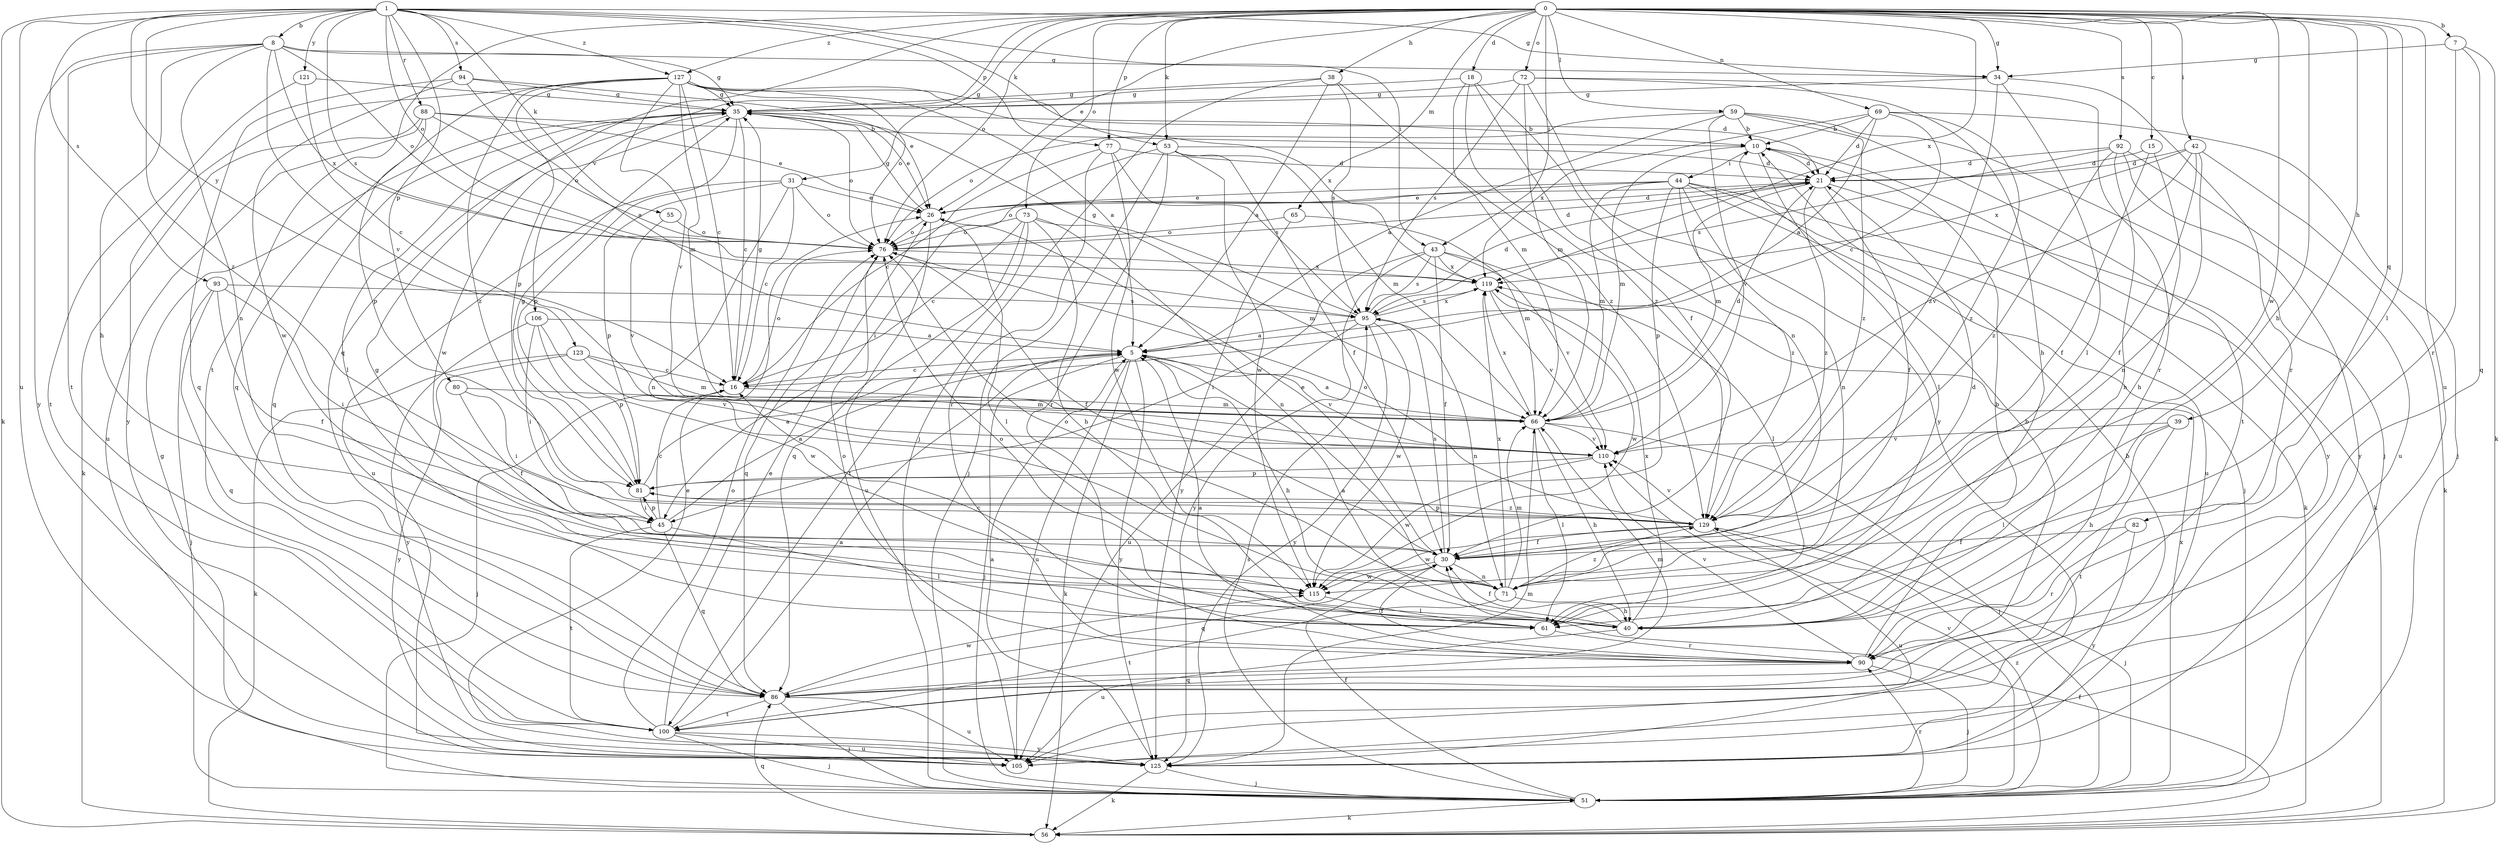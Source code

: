 strict digraph  {
0;
1;
5;
7;
8;
10;
15;
16;
18;
21;
26;
30;
31;
34;
35;
38;
39;
40;
42;
43;
44;
45;
51;
53;
55;
56;
59;
61;
65;
66;
69;
71;
72;
73;
76;
77;
80;
81;
82;
86;
88;
90;
92;
93;
94;
95;
100;
105;
106;
110;
115;
119;
121;
123;
125;
127;
129;
0 -> 7  [label=b];
0 -> 15  [label=c];
0 -> 18  [label=d];
0 -> 26  [label=e];
0 -> 31  [label=g];
0 -> 34  [label=g];
0 -> 38  [label=h];
0 -> 39  [label=h];
0 -> 40  [label=h];
0 -> 42  [label=i];
0 -> 43  [label=i];
0 -> 53  [label=k];
0 -> 59  [label=l];
0 -> 61  [label=l];
0 -> 65  [label=m];
0 -> 69  [label=n];
0 -> 72  [label=o];
0 -> 73  [label=o];
0 -> 76  [label=o];
0 -> 77  [label=p];
0 -> 82  [label=q];
0 -> 86  [label=q];
0 -> 92  [label=s];
0 -> 100  [label=t];
0 -> 105  [label=u];
0 -> 106  [label=v];
0 -> 115  [label=w];
0 -> 119  [label=x];
0 -> 127  [label=z];
1 -> 8  [label=b];
1 -> 34  [label=g];
1 -> 43  [label=i];
1 -> 53  [label=k];
1 -> 55  [label=k];
1 -> 56  [label=k];
1 -> 76  [label=o];
1 -> 77  [label=p];
1 -> 80  [label=p];
1 -> 88  [label=r];
1 -> 93  [label=s];
1 -> 94  [label=s];
1 -> 95  [label=s];
1 -> 105  [label=u];
1 -> 121  [label=y];
1 -> 123  [label=y];
1 -> 127  [label=z];
1 -> 129  [label=z];
5 -> 16  [label=c];
5 -> 40  [label=h];
5 -> 51  [label=j];
5 -> 56  [label=k];
5 -> 105  [label=u];
5 -> 110  [label=v];
5 -> 125  [label=y];
7 -> 34  [label=g];
7 -> 56  [label=k];
7 -> 86  [label=q];
7 -> 90  [label=r];
8 -> 34  [label=g];
8 -> 35  [label=g];
8 -> 40  [label=h];
8 -> 71  [label=n];
8 -> 76  [label=o];
8 -> 100  [label=t];
8 -> 110  [label=v];
8 -> 119  [label=x];
8 -> 125  [label=y];
10 -> 21  [label=d];
10 -> 44  [label=i];
10 -> 61  [label=l];
10 -> 66  [label=m];
10 -> 125  [label=y];
15 -> 21  [label=d];
15 -> 30  [label=f];
15 -> 40  [label=h];
16 -> 35  [label=g];
16 -> 51  [label=j];
16 -> 66  [label=m];
16 -> 76  [label=o];
18 -> 30  [label=f];
18 -> 35  [label=g];
18 -> 66  [label=m];
18 -> 71  [label=n];
18 -> 129  [label=z];
21 -> 26  [label=e];
21 -> 30  [label=f];
21 -> 56  [label=k];
21 -> 66  [label=m];
21 -> 129  [label=z];
26 -> 21  [label=d];
26 -> 35  [label=g];
26 -> 61  [label=l];
26 -> 76  [label=o];
26 -> 105  [label=u];
30 -> 26  [label=e];
30 -> 71  [label=n];
30 -> 86  [label=q];
30 -> 95  [label=s];
30 -> 115  [label=w];
31 -> 16  [label=c];
31 -> 26  [label=e];
31 -> 71  [label=n];
31 -> 76  [label=o];
31 -> 81  [label=p];
31 -> 105  [label=u];
34 -> 35  [label=g];
34 -> 61  [label=l];
34 -> 90  [label=r];
34 -> 129  [label=z];
35 -> 10  [label=b];
35 -> 16  [label=c];
35 -> 26  [label=e];
35 -> 61  [label=l];
35 -> 76  [label=o];
35 -> 81  [label=p];
35 -> 86  [label=q];
35 -> 115  [label=w];
38 -> 5  [label=a];
38 -> 35  [label=g];
38 -> 51  [label=j];
38 -> 95  [label=s];
38 -> 129  [label=z];
39 -> 40  [label=h];
39 -> 61  [label=l];
39 -> 100  [label=t];
39 -> 110  [label=v];
40 -> 5  [label=a];
40 -> 30  [label=f];
40 -> 35  [label=g];
40 -> 105  [label=u];
40 -> 119  [label=x];
42 -> 21  [label=d];
42 -> 30  [label=f];
42 -> 56  [label=k];
42 -> 71  [label=n];
42 -> 110  [label=v];
42 -> 119  [label=x];
43 -> 30  [label=f];
43 -> 45  [label=i];
43 -> 61  [label=l];
43 -> 95  [label=s];
43 -> 110  [label=v];
43 -> 119  [label=x];
43 -> 125  [label=y];
44 -> 26  [label=e];
44 -> 51  [label=j];
44 -> 56  [label=k];
44 -> 66  [label=m];
44 -> 71  [label=n];
44 -> 76  [label=o];
44 -> 81  [label=p];
44 -> 105  [label=u];
44 -> 129  [label=z];
45 -> 5  [label=a];
45 -> 16  [label=c];
45 -> 61  [label=l];
45 -> 81  [label=p];
45 -> 86  [label=q];
45 -> 100  [label=t];
51 -> 30  [label=f];
51 -> 35  [label=g];
51 -> 56  [label=k];
51 -> 90  [label=r];
51 -> 95  [label=s];
51 -> 110  [label=v];
51 -> 119  [label=x];
51 -> 129  [label=z];
53 -> 21  [label=d];
53 -> 30  [label=f];
53 -> 45  [label=i];
53 -> 51  [label=j];
53 -> 66  [label=m];
53 -> 90  [label=r];
53 -> 115  [label=w];
55 -> 76  [label=o];
55 -> 110  [label=v];
56 -> 30  [label=f];
56 -> 86  [label=q];
59 -> 5  [label=a];
59 -> 10  [label=b];
59 -> 51  [label=j];
59 -> 76  [label=o];
59 -> 100  [label=t];
59 -> 110  [label=v];
59 -> 129  [label=z];
61 -> 16  [label=c];
61 -> 76  [label=o];
61 -> 90  [label=r];
65 -> 66  [label=m];
65 -> 76  [label=o];
65 -> 125  [label=y];
66 -> 5  [label=a];
66 -> 21  [label=d];
66 -> 40  [label=h];
66 -> 51  [label=j];
66 -> 61  [label=l];
66 -> 110  [label=v];
66 -> 119  [label=x];
69 -> 5  [label=a];
69 -> 10  [label=b];
69 -> 16  [label=c];
69 -> 21  [label=d];
69 -> 51  [label=j];
69 -> 119  [label=x];
69 -> 129  [label=z];
71 -> 21  [label=d];
71 -> 40  [label=h];
71 -> 66  [label=m];
71 -> 76  [label=o];
71 -> 100  [label=t];
71 -> 119  [label=x];
71 -> 129  [label=z];
72 -> 35  [label=g];
72 -> 40  [label=h];
72 -> 66  [label=m];
72 -> 90  [label=r];
72 -> 95  [label=s];
72 -> 125  [label=y];
73 -> 16  [label=c];
73 -> 40  [label=h];
73 -> 66  [label=m];
73 -> 71  [label=n];
73 -> 76  [label=o];
73 -> 86  [label=q];
73 -> 100  [label=t];
76 -> 21  [label=d];
76 -> 30  [label=f];
76 -> 86  [label=q];
76 -> 119  [label=x];
77 -> 16  [label=c];
77 -> 21  [label=d];
77 -> 90  [label=r];
77 -> 95  [label=s];
77 -> 115  [label=w];
80 -> 30  [label=f];
80 -> 45  [label=i];
80 -> 66  [label=m];
81 -> 5  [label=a];
81 -> 35  [label=g];
81 -> 45  [label=i];
81 -> 129  [label=z];
82 -> 30  [label=f];
82 -> 90  [label=r];
82 -> 125  [label=y];
86 -> 10  [label=b];
86 -> 51  [label=j];
86 -> 66  [label=m];
86 -> 100  [label=t];
86 -> 105  [label=u];
86 -> 115  [label=w];
88 -> 10  [label=b];
88 -> 26  [label=e];
88 -> 56  [label=k];
88 -> 76  [label=o];
88 -> 81  [label=p];
88 -> 105  [label=u];
90 -> 5  [label=a];
90 -> 10  [label=b];
90 -> 30  [label=f];
90 -> 51  [label=j];
90 -> 76  [label=o];
90 -> 86  [label=q];
90 -> 110  [label=v];
92 -> 21  [label=d];
92 -> 40  [label=h];
92 -> 95  [label=s];
92 -> 105  [label=u];
92 -> 125  [label=y];
92 -> 129  [label=z];
93 -> 30  [label=f];
93 -> 45  [label=i];
93 -> 51  [label=j];
93 -> 86  [label=q];
93 -> 95  [label=s];
94 -> 5  [label=a];
94 -> 26  [label=e];
94 -> 35  [label=g];
94 -> 86  [label=q];
94 -> 115  [label=w];
95 -> 5  [label=a];
95 -> 21  [label=d];
95 -> 35  [label=g];
95 -> 71  [label=n];
95 -> 105  [label=u];
95 -> 115  [label=w];
95 -> 119  [label=x];
95 -> 125  [label=y];
100 -> 5  [label=a];
100 -> 26  [label=e];
100 -> 51  [label=j];
100 -> 76  [label=o];
100 -> 105  [label=u];
100 -> 125  [label=y];
106 -> 5  [label=a];
106 -> 45  [label=i];
106 -> 81  [label=p];
106 -> 115  [label=w];
106 -> 125  [label=y];
110 -> 81  [label=p];
110 -> 115  [label=w];
115 -> 61  [label=l];
119 -> 95  [label=s];
119 -> 110  [label=v];
119 -> 115  [label=w];
121 -> 16  [label=c];
121 -> 35  [label=g];
121 -> 100  [label=t];
123 -> 16  [label=c];
123 -> 56  [label=k];
123 -> 66  [label=m];
123 -> 110  [label=v];
123 -> 125  [label=y];
125 -> 5  [label=a];
125 -> 10  [label=b];
125 -> 26  [label=e];
125 -> 51  [label=j];
125 -> 56  [label=k];
125 -> 66  [label=m];
127 -> 5  [label=a];
127 -> 16  [label=c];
127 -> 21  [label=d];
127 -> 35  [label=g];
127 -> 66  [label=m];
127 -> 76  [label=o];
127 -> 81  [label=p];
127 -> 86  [label=q];
127 -> 110  [label=v];
127 -> 119  [label=x];
127 -> 125  [label=y];
127 -> 129  [label=z];
129 -> 30  [label=f];
129 -> 51  [label=j];
129 -> 76  [label=o];
129 -> 81  [label=p];
129 -> 105  [label=u];
129 -> 110  [label=v];
129 -> 115  [label=w];
}
